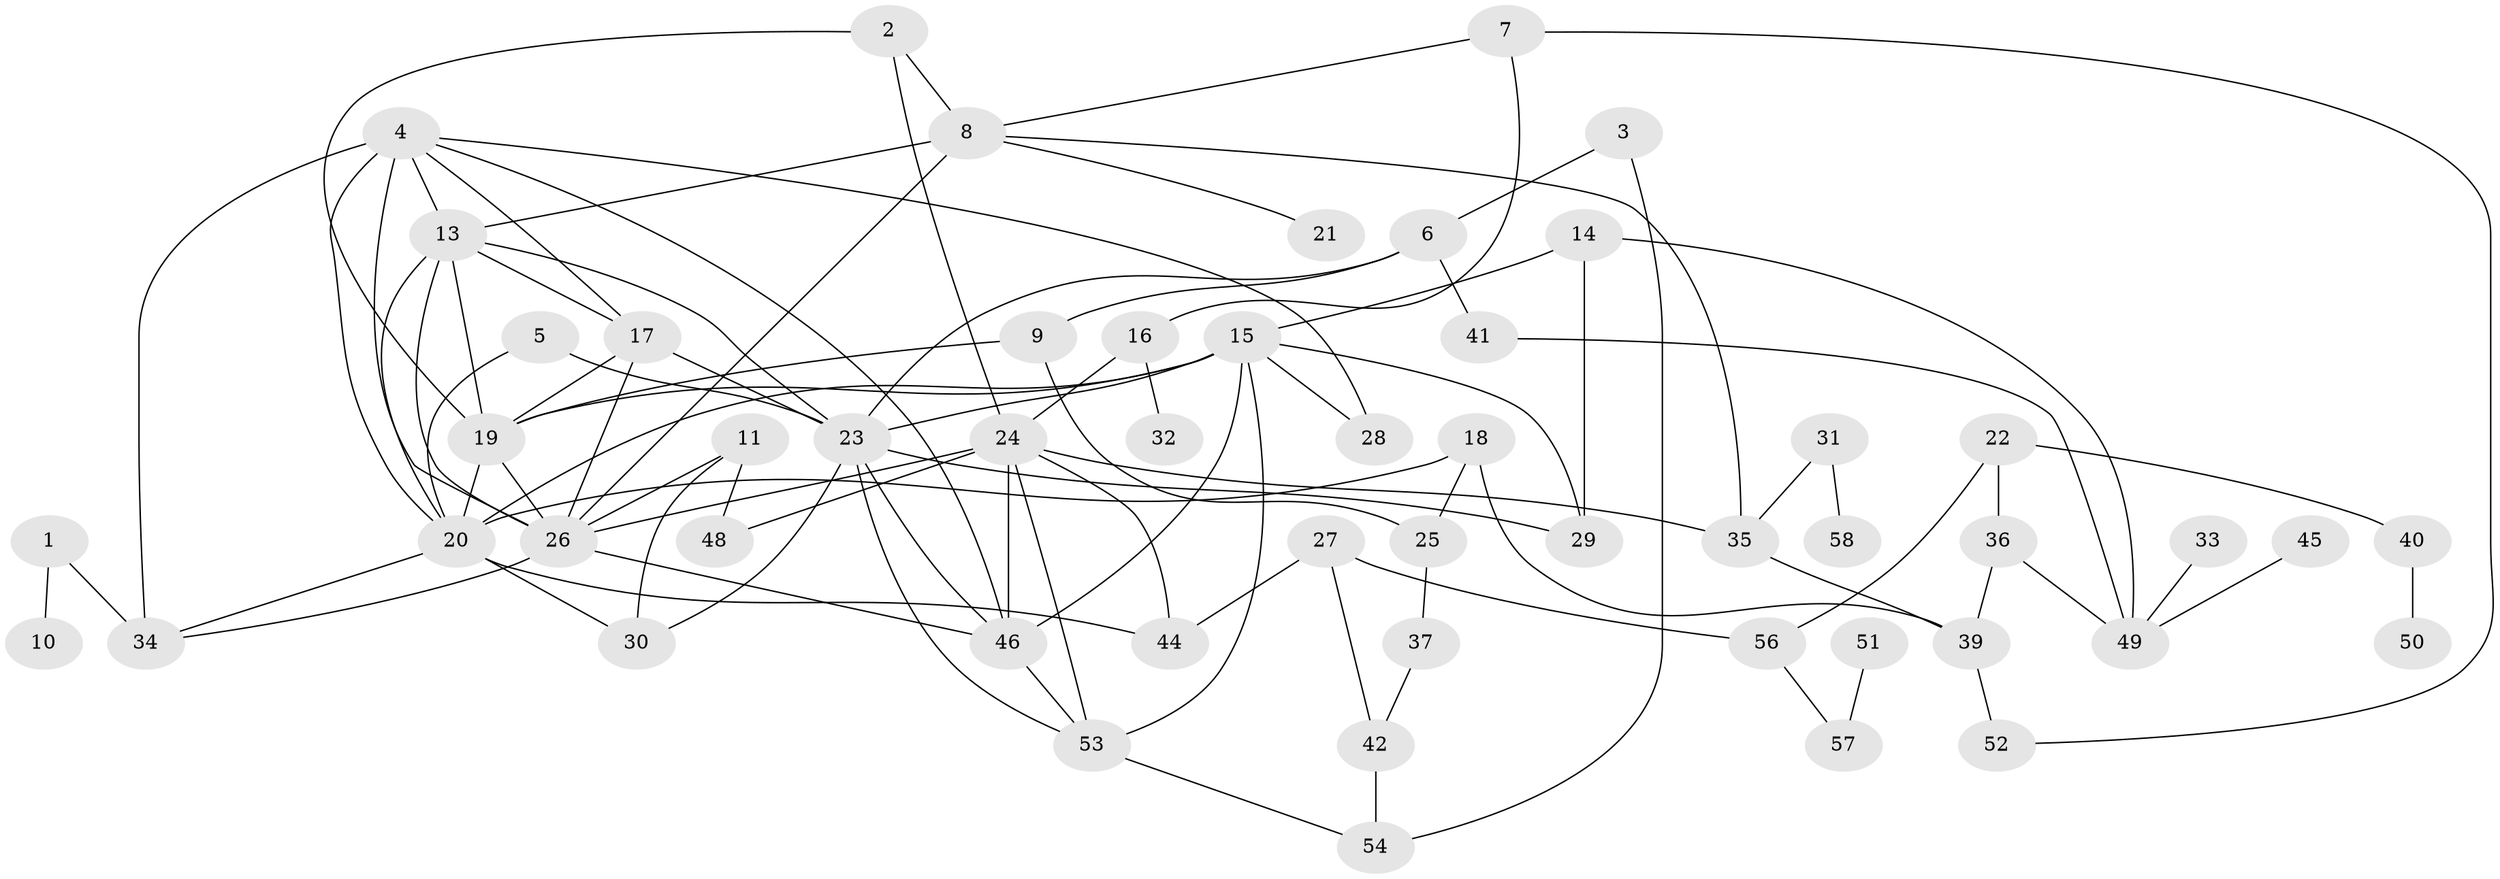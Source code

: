 // original degree distribution, {1: 0.21875, 3: 0.2604166666666667, 4: 0.16666666666666666, 2: 0.14583333333333334, 6: 0.0625, 0: 0.041666666666666664, 5: 0.08333333333333333, 7: 0.020833333333333332}
// Generated by graph-tools (version 1.1) at 2025/48/03/04/25 22:48:15]
// undirected, 53 vertices, 94 edges
graph export_dot {
  node [color=gray90,style=filled];
  1;
  2;
  3;
  4;
  5;
  6;
  7;
  8;
  9;
  10;
  11;
  13;
  14;
  15;
  16;
  17;
  18;
  19;
  20;
  21;
  22;
  23;
  24;
  25;
  26;
  27;
  28;
  29;
  30;
  31;
  32;
  33;
  34;
  35;
  36;
  37;
  39;
  40;
  41;
  42;
  44;
  45;
  46;
  48;
  49;
  50;
  51;
  52;
  53;
  54;
  56;
  57;
  58;
  1 -- 10 [weight=1.0];
  1 -- 34 [weight=1.0];
  2 -- 8 [weight=1.0];
  2 -- 19 [weight=1.0];
  2 -- 24 [weight=1.0];
  3 -- 6 [weight=1.0];
  3 -- 54 [weight=1.0];
  4 -- 13 [weight=1.0];
  4 -- 17 [weight=1.0];
  4 -- 20 [weight=1.0];
  4 -- 26 [weight=1.0];
  4 -- 28 [weight=1.0];
  4 -- 34 [weight=2.0];
  4 -- 46 [weight=1.0];
  5 -- 20 [weight=1.0];
  5 -- 23 [weight=1.0];
  6 -- 9 [weight=1.0];
  6 -- 23 [weight=1.0];
  6 -- 41 [weight=1.0];
  7 -- 8 [weight=1.0];
  7 -- 16 [weight=1.0];
  7 -- 52 [weight=1.0];
  8 -- 13 [weight=1.0];
  8 -- 21 [weight=1.0];
  8 -- 26 [weight=2.0];
  8 -- 35 [weight=1.0];
  9 -- 19 [weight=1.0];
  9 -- 25 [weight=1.0];
  11 -- 26 [weight=1.0];
  11 -- 30 [weight=1.0];
  11 -- 48 [weight=1.0];
  13 -- 17 [weight=1.0];
  13 -- 19 [weight=1.0];
  13 -- 20 [weight=1.0];
  13 -- 23 [weight=1.0];
  13 -- 26 [weight=2.0];
  14 -- 15 [weight=1.0];
  14 -- 29 [weight=1.0];
  14 -- 49 [weight=1.0];
  15 -- 19 [weight=1.0];
  15 -- 20 [weight=1.0];
  15 -- 23 [weight=1.0];
  15 -- 28 [weight=1.0];
  15 -- 29 [weight=1.0];
  15 -- 46 [weight=1.0];
  15 -- 53 [weight=1.0];
  16 -- 24 [weight=1.0];
  16 -- 32 [weight=1.0];
  17 -- 19 [weight=1.0];
  17 -- 23 [weight=1.0];
  17 -- 26 [weight=1.0];
  18 -- 20 [weight=1.0];
  18 -- 25 [weight=1.0];
  18 -- 39 [weight=1.0];
  19 -- 20 [weight=1.0];
  19 -- 26 [weight=1.0];
  20 -- 30 [weight=1.0];
  20 -- 34 [weight=1.0];
  20 -- 44 [weight=1.0];
  22 -- 36 [weight=1.0];
  22 -- 40 [weight=1.0];
  22 -- 56 [weight=1.0];
  23 -- 29 [weight=2.0];
  23 -- 30 [weight=1.0];
  23 -- 46 [weight=1.0];
  23 -- 53 [weight=1.0];
  24 -- 26 [weight=1.0];
  24 -- 35 [weight=1.0];
  24 -- 44 [weight=1.0];
  24 -- 46 [weight=4.0];
  24 -- 48 [weight=1.0];
  24 -- 53 [weight=1.0];
  25 -- 37 [weight=1.0];
  26 -- 34 [weight=1.0];
  26 -- 46 [weight=2.0];
  27 -- 42 [weight=1.0];
  27 -- 44 [weight=1.0];
  27 -- 56 [weight=1.0];
  31 -- 35 [weight=1.0];
  31 -- 58 [weight=1.0];
  33 -- 49 [weight=1.0];
  35 -- 39 [weight=1.0];
  36 -- 39 [weight=1.0];
  36 -- 49 [weight=1.0];
  37 -- 42 [weight=1.0];
  39 -- 52 [weight=1.0];
  40 -- 50 [weight=1.0];
  41 -- 49 [weight=1.0];
  42 -- 54 [weight=1.0];
  45 -- 49 [weight=1.0];
  46 -- 53 [weight=1.0];
  51 -- 57 [weight=1.0];
  53 -- 54 [weight=1.0];
  56 -- 57 [weight=1.0];
}
